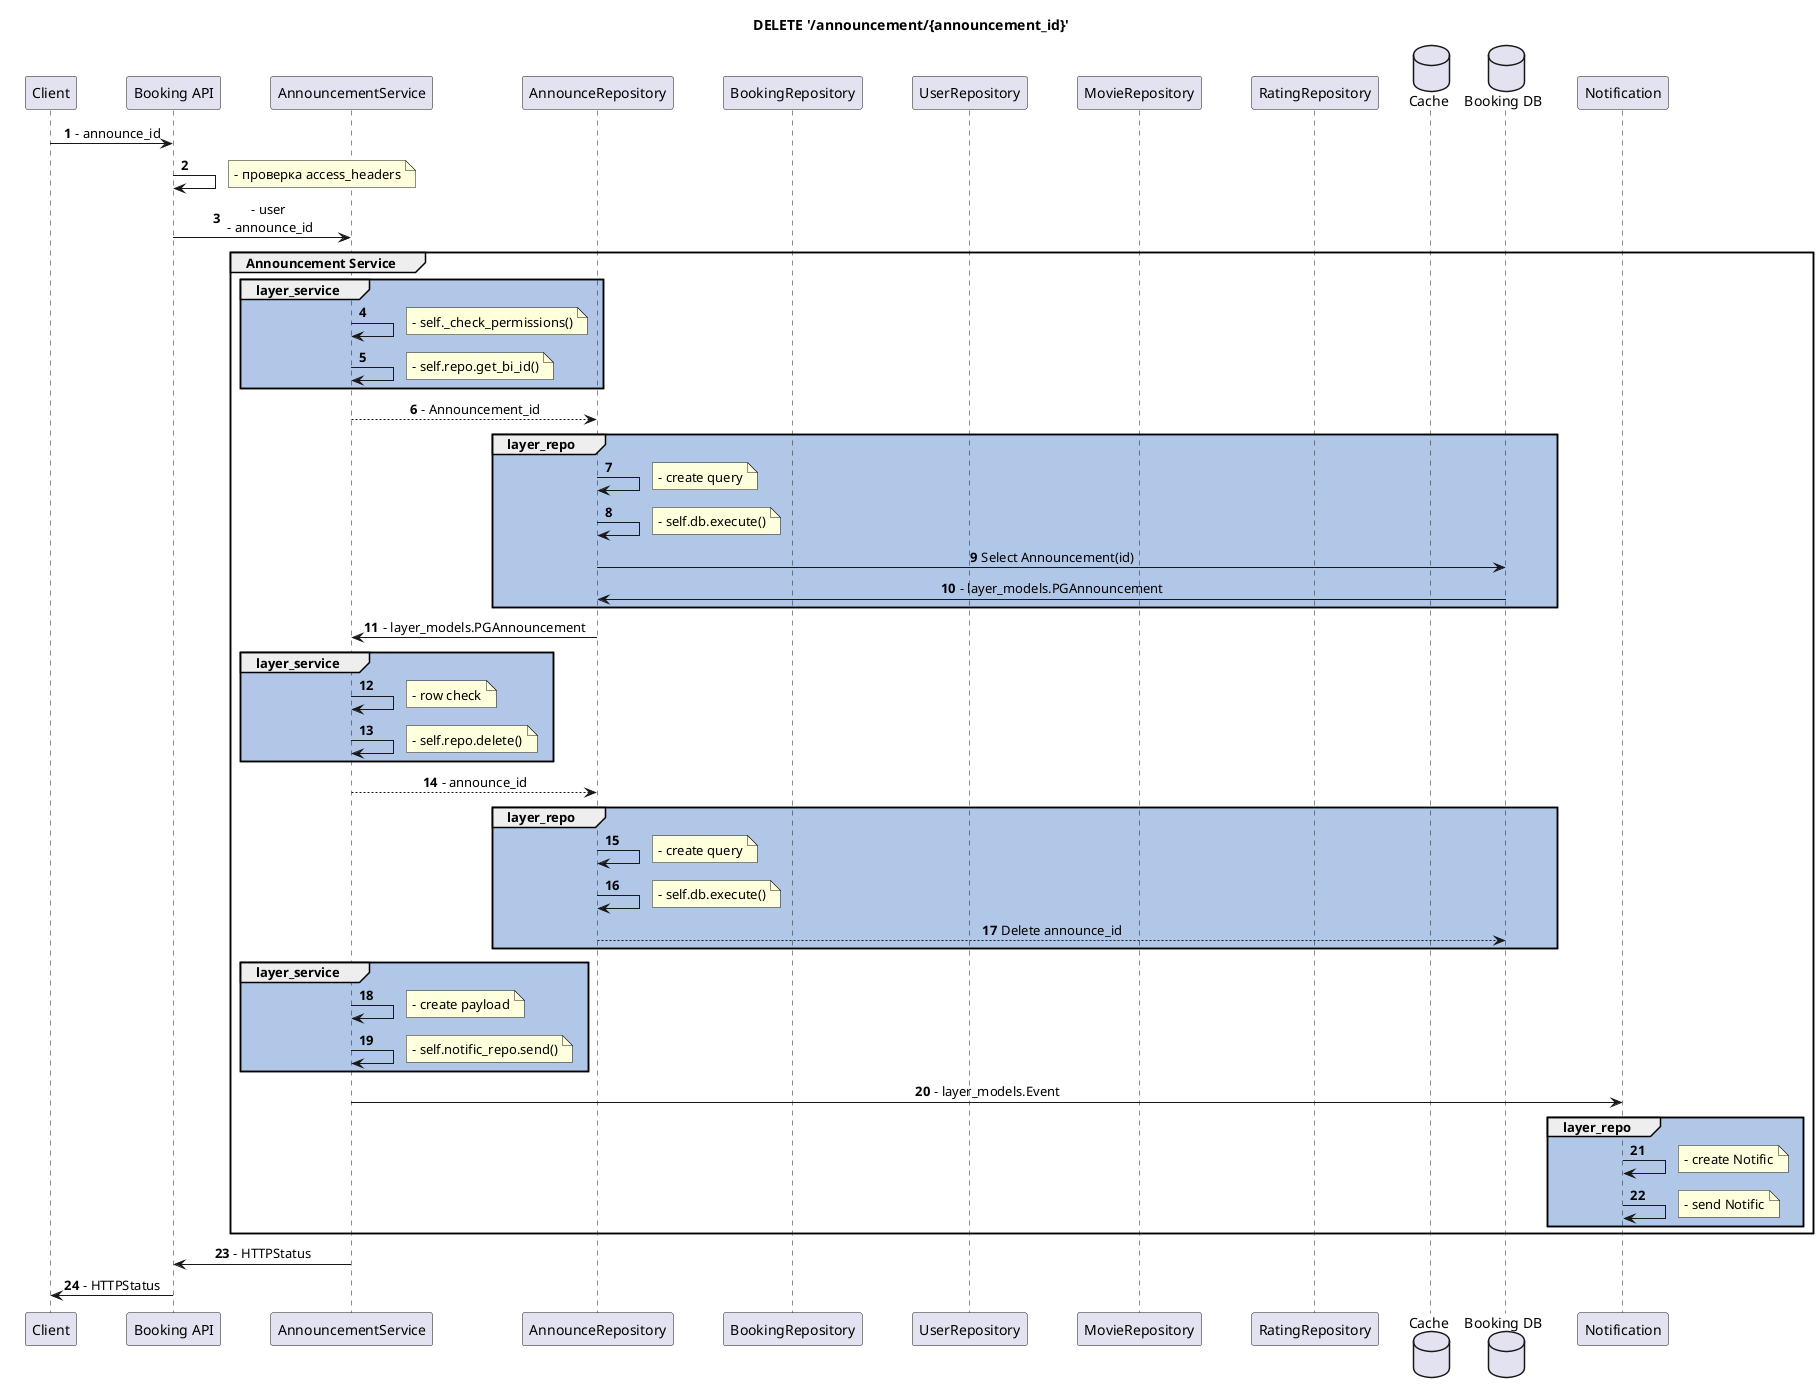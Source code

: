@startuml layers
' !theme materia
autonumber
skinparam sequence {
    ParticipantPadding 20
    MessageAlign center
}

title DELETE '/announcement/{announcement_id}'

participant Client as Client
participant "Booking API" as API
participant "AnnouncementService" as Service
participant "AnnounceRepository" as AnnounceRepo
participant "BookingRepository" as BookingRepo
participant "UserRepository" as UserRepo
participant "MovieRepository" as MovieRepo
participant "RatingRepository" as RatingRepo
database "Cache" as Cache_Service
database "Booking DB" as DB_Booking


Client -> API: - announce_id
API -> API:
note right
    - проверка access_headers
end note
API -> Service: - user\n - announce_id

group Announcement Service

    group #B2C7E8 layer_service

        Service -> Service
        note right
            - self._check_permissions()
        end note

        Service -> Service
        note right
            - self.repo.get_bi_id()
        end note
        end group

        Service --> AnnounceRepo: - Announcement_id

        group #B1C7E8 layer_repo
            AnnounceRepo -> AnnounceRepo
            note right
                - create query
            end note

            AnnounceRepo -> AnnounceRepo
            note right
                - self.db.execute()
            end note

            AnnounceRepo -> DB_Booking: Select Announcement(id)
            DB_Booking -> AnnounceRepo: - layer_models.PGAnnouncement
            end group
            AnnounceRepo -> Service: - layer_models.PGAnnouncement

            group #B2C7E8 layer_service
                Service -> Service
                note right
                    - row check
                end note
                Service -> Service
                note right
                    - self.repo.delete()
                end note
                end group

                Service --> AnnounceRepo: - announce_id
                group #B1C7E8 layer_repo

                    AnnounceRepo -> AnnounceRepo
                    note right
                        - create query
                    end note

                    AnnounceRepo -> AnnounceRepo
                    note right
                        - self.db.execute()
                    end note

                    AnnounceRepo --> DB_Booking: Delete announce_id
                    end group

                    group #B1C7E8 layer_service
                        Service -> Service
                        note right
                            - create payload
                        end note
                        Service -> Service
                        note right
                            - self.notific_repo.send()
                        end note
                        end group
                        Service -> Notification: - layer_models.Event
                        group #B1C7E8 layer_repo
                            Notification -> Notification
                            note right
                                - create Notific
                            end note
                            Notification -> Notification
                            note right
                                - send Notific
                            end note

                            end group
                            end group

                            Service -> API: - HTTPStatus

                            API -> Client: - HTTPStatus
                            @enduml